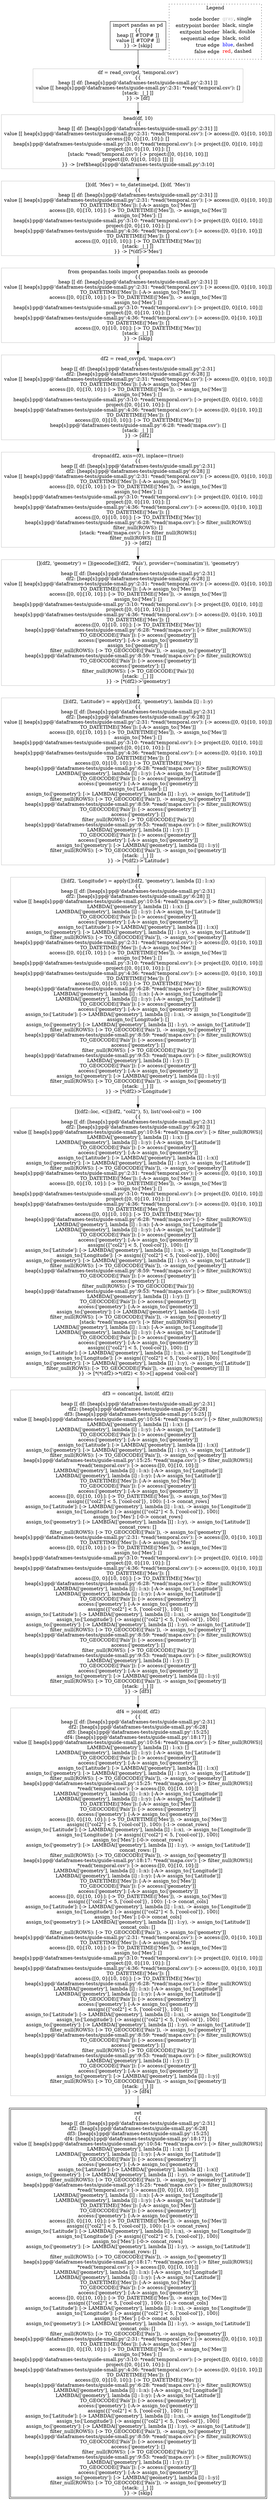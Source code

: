 digraph {
	"node0" [shape="rect",color="black",label=<import pandas as pd<BR/>{{<BR/>heap [[ #TOP# ]]<BR/>value [[ #TOP# ]]<BR/>}} -&gt; [skip]>];
	"node1" [shape="rect",color="gray",label=<df2 = read_csv(pd, 'mapa.csv')<BR/>{{<BR/>heap [[ df: [heap[s]:pp@'dataframes-tests/guide-small.py':2:31]<BR/>df2: [heap[s]:pp@'dataframes-tests/guide-small.py':6:28] ]]<BR/>value [[ heap[s]:pp@'dataframes-tests/guide-small.py':2:31: *read('temporal.csv'): [-&gt; access:[[0, 0]:[10, 10]:]]<BR/>TO_DATETIME(['Mes']): [-A-&gt; assign_to:['Mes']]<BR/>access:[[0, 0]:[10, 10]:]: [-&gt; TO_DATETIME(['Mes']), -&gt; assign_to:['Mes']]<BR/>assign_to:['Mes']: []<BR/>heap[s]:pp@'dataframes-tests/guide-small.py':3:10: *read('temporal.csv'): [-&gt; project:[[0, 0]:[10, 10]:]]<BR/>project:[[0, 0]:[10, 10]:]: []<BR/>heap[s]:pp@'dataframes-tests/guide-small.py':4:36: *read('temporal.csv'): [-&gt; access:[[0, 0]:[10, 10]:]]<BR/>TO_DATETIME(['Mes']): []<BR/>access:[[0, 0]:[10, 10]:]: [-&gt; TO_DATETIME(['Mes'])]<BR/>heap[s]:pp@'dataframes-tests/guide-small.py':6:28: *read('mapa.csv'): []<BR/>[stack: _|_] ]]<BR/>}} -&gt; [df2]>];
	"node2" [shape="rect",color="gray",label=<df4 = join(df, df2)<BR/>{{<BR/>heap [[ df: [heap[s]:pp@'dataframes-tests/guide-small.py':2:31]<BR/>df2: [heap[s]:pp@'dataframes-tests/guide-small.py':6:28]<BR/>df3: [heap[s]:pp@'dataframes-tests/guide-small.py':15:25]<BR/>df4: [heap[s]:pp@'dataframes-tests/guide-small.py':18:17] ]]<BR/>value [[ heap[s]:pp@'dataframes-tests/guide-small.py':10:54: *read('mapa.csv'): [-&gt; filter_null(ROWS)]<BR/>LAMBDA(['geometry'], lambda [l] : l::x): []<BR/>LAMBDA(['geometry'], lambda [l] : l::y): [-A-&gt; assign_to:['Latitude']]<BR/>TO_GEOCODE(['Pa&iacute;s']): [-&gt; access:['geometry']]<BR/>access:['geometry']: [-A-&gt; assign_to:['geometry']]<BR/>assign_to:['Latitude']: [-&gt; LAMBDA(['geometry'], lambda [l] : l::x)]<BR/>assign_to:['geometry']: [-&gt; LAMBDA(['geometry'], lambda [l] : l::y), -&gt; assign_to:['Latitude']]<BR/>filter_null(ROWS): [-&gt; TO_GEOCODE(['Pa&iacute;s']), -&gt; assign_to:['geometry']]<BR/>heap[s]:pp@'dataframes-tests/guide-small.py':15:25: *read('mapa.csv'): [-&gt; filter_null(ROWS)]<BR/>*read('temporal.csv'): [-&gt; access:[[0, 0]:[10, 10]:]]<BR/>LAMBDA(['geometry'], lambda [l] : l::x): [-A-&gt; assign_to:['Longitude']]<BR/>LAMBDA(['geometry'], lambda [l] : l::y): [-A-&gt; assign_to:['Latitude']]<BR/>TO_DATETIME(['Mes']): [-A-&gt; assign_to:['Mes']]<BR/>TO_GEOCODE(['Pa&iacute;s']): [-&gt; access:['geometry']]<BR/>access:['geometry']: [-A-&gt; assign_to:['geometry']]<BR/>access:[[0, 0]:[10, 10]:]: [-&gt; TO_DATETIME(['Mes']), -&gt; assign_to:['Mes']]<BR/>assign({[&quot;col2&quot;] &lt; 5, ['cool-col']}, 100): [-1-&gt; concat_rows]<BR/>assign_to:['Latitude']: [-&gt; LAMBDA(['geometry'], lambda [l] : l::x), -&gt; assign_to:['Longitude']]<BR/>assign_to:['Longitude']: [-&gt; assign({[&quot;col2&quot;] &lt; 5, ['cool-col']}, 100)]<BR/>assign_to:['Mes']: [-0-&gt; concat_rows]<BR/>assign_to:['geometry']: [-&gt; LAMBDA(['geometry'], lambda [l] : l::y), -&gt; assign_to:['Latitude']]<BR/>concat_rows: []<BR/>filter_null(ROWS): [-&gt; TO_GEOCODE(['Pa&iacute;s']), -&gt; assign_to:['geometry']]<BR/>heap[s]:pp@'dataframes-tests/guide-small.py':18:17: *read('mapa.csv'): [-&gt; filter_null(ROWS)]<BR/>*read('temporal.csv'): [-&gt; access:[[0, 0]:[10, 10]:]]<BR/>LAMBDA(['geometry'], lambda [l] : l::x): [-A-&gt; assign_to:['Longitude']]<BR/>LAMBDA(['geometry'], lambda [l] : l::y): [-A-&gt; assign_to:['Latitude']]<BR/>TO_DATETIME(['Mes']): [-A-&gt; assign_to:['Mes']]<BR/>TO_GEOCODE(['Pa&iacute;s']): [-&gt; access:['geometry']]<BR/>access:['geometry']: [-A-&gt; assign_to:['geometry']]<BR/>access:[[0, 0]:[10, 10]:]: [-&gt; TO_DATETIME(['Mes']), -&gt; assign_to:['Mes']]<BR/>assign({[&quot;col2&quot;] &lt; 5, ['cool-col']}, 100): [-1-&gt; concat_cols]<BR/>assign_to:['Latitude']: [-&gt; LAMBDA(['geometry'], lambda [l] : l::x), -&gt; assign_to:['Longitude']]<BR/>assign_to:['Longitude']: [-&gt; assign({[&quot;col2&quot;] &lt; 5, ['cool-col']}, 100)]<BR/>assign_to:['Mes']: [-0-&gt; concat_cols]<BR/>assign_to:['geometry']: [-&gt; LAMBDA(['geometry'], lambda [l] : l::y), -&gt; assign_to:['Latitude']]<BR/>concat_cols: []<BR/>filter_null(ROWS): [-&gt; TO_GEOCODE(['Pa&iacute;s']), -&gt; assign_to:['geometry']]<BR/>heap[s]:pp@'dataframes-tests/guide-small.py':2:31: *read('temporal.csv'): [-&gt; access:[[0, 0]:[10, 10]:]]<BR/>TO_DATETIME(['Mes']): [-A-&gt; assign_to:['Mes']]<BR/>access:[[0, 0]:[10, 10]:]: [-&gt; TO_DATETIME(['Mes']), -&gt; assign_to:['Mes']]<BR/>assign_to:['Mes']: []<BR/>heap[s]:pp@'dataframes-tests/guide-small.py':3:10: *read('temporal.csv'): [-&gt; project:[[0, 0]:[10, 10]:]]<BR/>project:[[0, 0]:[10, 10]:]: []<BR/>heap[s]:pp@'dataframes-tests/guide-small.py':4:36: *read('temporal.csv'): [-&gt; access:[[0, 0]:[10, 10]:]]<BR/>TO_DATETIME(['Mes']): []<BR/>access:[[0, 0]:[10, 10]:]: [-&gt; TO_DATETIME(['Mes'])]<BR/>heap[s]:pp@'dataframes-tests/guide-small.py':6:28: *read('mapa.csv'): [-&gt; filter_null(ROWS)]<BR/>LAMBDA(['geometry'], lambda [l] : l::x): [-A-&gt; assign_to:['Longitude']]<BR/>LAMBDA(['geometry'], lambda [l] : l::y): [-A-&gt; assign_to:['Latitude']]<BR/>TO_GEOCODE(['Pa&iacute;s']): [-&gt; access:['geometry']]<BR/>access:['geometry']: [-A-&gt; assign_to:['geometry']]<BR/>assign({[&quot;col2&quot;] &lt; 5, ['cool-col']}, 100): []<BR/>assign_to:['Latitude']: [-&gt; LAMBDA(['geometry'], lambda [l] : l::x), -&gt; assign_to:['Longitude']]<BR/>assign_to:['Longitude']: [-&gt; assign({[&quot;col2&quot;] &lt; 5, ['cool-col']}, 100)]<BR/>assign_to:['geometry']: [-&gt; LAMBDA(['geometry'], lambda [l] : l::y), -&gt; assign_to:['Latitude']]<BR/>filter_null(ROWS): [-&gt; TO_GEOCODE(['Pa&iacute;s']), -&gt; assign_to:['geometry']]<BR/>heap[s]:pp@'dataframes-tests/guide-small.py':8:59: *read('mapa.csv'): [-&gt; filter_null(ROWS)]<BR/>TO_GEOCODE(['Pa&iacute;s']): [-&gt; access:['geometry']]<BR/>access:['geometry']: []<BR/>filter_null(ROWS): [-&gt; TO_GEOCODE(['Pa&iacute;s'])]<BR/>heap[s]:pp@'dataframes-tests/guide-small.py':9:53: *read('mapa.csv'): [-&gt; filter_null(ROWS)]<BR/>LAMBDA(['geometry'], lambda [l] : l::y): []<BR/>TO_GEOCODE(['Pa&iacute;s']): [-&gt; access:['geometry']]<BR/>access:['geometry']: [-A-&gt; assign_to:['geometry']]<BR/>assign_to:['geometry']: [-&gt; LAMBDA(['geometry'], lambda [l] : l::y)]<BR/>filter_null(ROWS): [-&gt; TO_GEOCODE(['Pa&iacute;s']), -&gt; assign_to:['geometry']]<BR/>[stack: _|_] ]]<BR/>}} -&gt; [df4]>];
	"node3" [shape="rect",color="gray",label=<dropna(df2, axis=(0), inplace=(true))<BR/>{{<BR/>heap [[ df: [heap[s]:pp@'dataframes-tests/guide-small.py':2:31]<BR/>df2: [heap[s]:pp@'dataframes-tests/guide-small.py':6:28] ]]<BR/>value [[ heap[s]:pp@'dataframes-tests/guide-small.py':2:31: *read('temporal.csv'): [-&gt; access:[[0, 0]:[10, 10]:]]<BR/>TO_DATETIME(['Mes']): [-A-&gt; assign_to:['Mes']]<BR/>access:[[0, 0]:[10, 10]:]: [-&gt; TO_DATETIME(['Mes']), -&gt; assign_to:['Mes']]<BR/>assign_to:['Mes']: []<BR/>heap[s]:pp@'dataframes-tests/guide-small.py':3:10: *read('temporal.csv'): [-&gt; project:[[0, 0]:[10, 10]:]]<BR/>project:[[0, 0]:[10, 10]:]: []<BR/>heap[s]:pp@'dataframes-tests/guide-small.py':4:36: *read('temporal.csv'): [-&gt; access:[[0, 0]:[10, 10]:]]<BR/>TO_DATETIME(['Mes']): []<BR/>access:[[0, 0]:[10, 10]:]: [-&gt; TO_DATETIME(['Mes'])]<BR/>heap[s]:pp@'dataframes-tests/guide-small.py':6:28: *read('mapa.csv'): [-&gt; filter_null(ROWS)]<BR/>filter_null(ROWS): []<BR/>[stack: *read('mapa.csv'): [-&gt; filter_null(ROWS)]<BR/>filter_null(ROWS): []] ]]<BR/>}} -&gt; [df2]>];
	"node4" [shape="rect",color="gray",label=<[](df2::loc, &lt;([](df2, &quot;col2&quot;), 5), list('cool-col')) = 100<BR/>{{<BR/>heap [[ df: [heap[s]:pp@'dataframes-tests/guide-small.py':2:31]<BR/>df2: [heap[s]:pp@'dataframes-tests/guide-small.py':6:28] ]]<BR/>value [[ heap[s]:pp@'dataframes-tests/guide-small.py':10:54: *read('mapa.csv'): [-&gt; filter_null(ROWS)]<BR/>LAMBDA(['geometry'], lambda [l] : l::x): []<BR/>LAMBDA(['geometry'], lambda [l] : l::y): [-A-&gt; assign_to:['Latitude']]<BR/>TO_GEOCODE(['Pa&iacute;s']): [-&gt; access:['geometry']]<BR/>access:['geometry']: [-A-&gt; assign_to:['geometry']]<BR/>assign_to:['Latitude']: [-&gt; LAMBDA(['geometry'], lambda [l] : l::x)]<BR/>assign_to:['geometry']: [-&gt; LAMBDA(['geometry'], lambda [l] : l::y), -&gt; assign_to:['Latitude']]<BR/>filter_null(ROWS): [-&gt; TO_GEOCODE(['Pa&iacute;s']), -&gt; assign_to:['geometry']]<BR/>heap[s]:pp@'dataframes-tests/guide-small.py':2:31: *read('temporal.csv'): [-&gt; access:[[0, 0]:[10, 10]:]]<BR/>TO_DATETIME(['Mes']): [-A-&gt; assign_to:['Mes']]<BR/>access:[[0, 0]:[10, 10]:]: [-&gt; TO_DATETIME(['Mes']), -&gt; assign_to:['Mes']]<BR/>assign_to:['Mes']: []<BR/>heap[s]:pp@'dataframes-tests/guide-small.py':3:10: *read('temporal.csv'): [-&gt; project:[[0, 0]:[10, 10]:]]<BR/>project:[[0, 0]:[10, 10]:]: []<BR/>heap[s]:pp@'dataframes-tests/guide-small.py':4:36: *read('temporal.csv'): [-&gt; access:[[0, 0]:[10, 10]:]]<BR/>TO_DATETIME(['Mes']): []<BR/>access:[[0, 0]:[10, 10]:]: [-&gt; TO_DATETIME(['Mes'])]<BR/>heap[s]:pp@'dataframes-tests/guide-small.py':6:28: *read('mapa.csv'): [-&gt; filter_null(ROWS)]<BR/>LAMBDA(['geometry'], lambda [l] : l::x): [-A-&gt; assign_to:['Longitude']]<BR/>LAMBDA(['geometry'], lambda [l] : l::y): [-A-&gt; assign_to:['Latitude']]<BR/>TO_GEOCODE(['Pa&iacute;s']): [-&gt; access:['geometry']]<BR/>access:['geometry']: [-A-&gt; assign_to:['geometry']]<BR/>assign({[&quot;col2&quot;] &lt; 5, ['cool-col']}, 100): []<BR/>assign_to:['Latitude']: [-&gt; LAMBDA(['geometry'], lambda [l] : l::x), -&gt; assign_to:['Longitude']]<BR/>assign_to:['Longitude']: [-&gt; assign({[&quot;col2&quot;] &lt; 5, ['cool-col']}, 100)]<BR/>assign_to:['geometry']: [-&gt; LAMBDA(['geometry'], lambda [l] : l::y), -&gt; assign_to:['Latitude']]<BR/>filter_null(ROWS): [-&gt; TO_GEOCODE(['Pa&iacute;s']), -&gt; assign_to:['geometry']]<BR/>heap[s]:pp@'dataframes-tests/guide-small.py':8:59: *read('mapa.csv'): [-&gt; filter_null(ROWS)]<BR/>TO_GEOCODE(['Pa&iacute;s']): [-&gt; access:['geometry']]<BR/>access:['geometry']: []<BR/>filter_null(ROWS): [-&gt; TO_GEOCODE(['Pa&iacute;s'])]<BR/>heap[s]:pp@'dataframes-tests/guide-small.py':9:53: *read('mapa.csv'): [-&gt; filter_null(ROWS)]<BR/>LAMBDA(['geometry'], lambda [l] : l::y): []<BR/>TO_GEOCODE(['Pa&iacute;s']): [-&gt; access:['geometry']]<BR/>access:['geometry']: [-A-&gt; assign_to:['geometry']]<BR/>assign_to:['geometry']: [-&gt; LAMBDA(['geometry'], lambda [l] : l::y)]<BR/>filter_null(ROWS): [-&gt; TO_GEOCODE(['Pa&iacute;s']), -&gt; assign_to:['geometry']]<BR/>[stack: *read('mapa.csv'): [-&gt; filter_null(ROWS)]<BR/>LAMBDA(['geometry'], lambda [l] : l::x): [-A-&gt; assign_to:['Longitude']]<BR/>LAMBDA(['geometry'], lambda [l] : l::y): [-A-&gt; assign_to:['Latitude']]<BR/>TO_GEOCODE(['Pa&iacute;s']): [-&gt; access:['geometry']]<BR/>access:['geometry']: [-A-&gt; assign_to:['geometry']]<BR/>assign({[&quot;col2&quot;] &lt; 5, ['cool-col']}, 100): []<BR/>assign_to:['Latitude']: [-&gt; LAMBDA(['geometry'], lambda [l] : l::x), -&gt; assign_to:['Longitude']]<BR/>assign_to:['Longitude']: [-&gt; assign({[&quot;col2&quot;] &lt; 5, ['cool-col']}, 100)]<BR/>assign_to:['geometry']: [-&gt; LAMBDA(['geometry'], lambda [l] : l::y), -&gt; assign_to:['Latitude']]<BR/>filter_null(ROWS): [-&gt; TO_GEOCODE(['Pa&iacute;s']), -&gt; assign_to:['geometry']]] ]]<BR/>}} -&gt; [*(*(df2)-&gt;*(df2) &lt; 5)-&gt;[] append 'cool-col']>];
	"node5" [shape="rect",color="gray",label=<[](df2, 'Longitude') = apply([](df2, 'geometry'), lambda [l] : l::x)<BR/>{{<BR/>heap [[ df: [heap[s]:pp@'dataframes-tests/guide-small.py':2:31]<BR/>df2: [heap[s]:pp@'dataframes-tests/guide-small.py':6:28] ]]<BR/>value [[ heap[s]:pp@'dataframes-tests/guide-small.py':10:54: *read('mapa.csv'): [-&gt; filter_null(ROWS)]<BR/>LAMBDA(['geometry'], lambda [l] : l::x): []<BR/>LAMBDA(['geometry'], lambda [l] : l::y): [-A-&gt; assign_to:['Latitude']]<BR/>TO_GEOCODE(['Pa&iacute;s']): [-&gt; access:['geometry']]<BR/>access:['geometry']: [-A-&gt; assign_to:['geometry']]<BR/>assign_to:['Latitude']: [-&gt; LAMBDA(['geometry'], lambda [l] : l::x)]<BR/>assign_to:['geometry']: [-&gt; LAMBDA(['geometry'], lambda [l] : l::y), -&gt; assign_to:['Latitude']]<BR/>filter_null(ROWS): [-&gt; TO_GEOCODE(['Pa&iacute;s']), -&gt; assign_to:['geometry']]<BR/>heap[s]:pp@'dataframes-tests/guide-small.py':2:31: *read('temporal.csv'): [-&gt; access:[[0, 0]:[10, 10]:]]<BR/>TO_DATETIME(['Mes']): [-A-&gt; assign_to:['Mes']]<BR/>access:[[0, 0]:[10, 10]:]: [-&gt; TO_DATETIME(['Mes']), -&gt; assign_to:['Mes']]<BR/>assign_to:['Mes']: []<BR/>heap[s]:pp@'dataframes-tests/guide-small.py':3:10: *read('temporal.csv'): [-&gt; project:[[0, 0]:[10, 10]:]]<BR/>project:[[0, 0]:[10, 10]:]: []<BR/>heap[s]:pp@'dataframes-tests/guide-small.py':4:36: *read('temporal.csv'): [-&gt; access:[[0, 0]:[10, 10]:]]<BR/>TO_DATETIME(['Mes']): []<BR/>access:[[0, 0]:[10, 10]:]: [-&gt; TO_DATETIME(['Mes'])]<BR/>heap[s]:pp@'dataframes-tests/guide-small.py':6:28: *read('mapa.csv'): [-&gt; filter_null(ROWS)]<BR/>LAMBDA(['geometry'], lambda [l] : l::x): [-A-&gt; assign_to:['Longitude']]<BR/>LAMBDA(['geometry'], lambda [l] : l::y): [-A-&gt; assign_to:['Latitude']]<BR/>TO_GEOCODE(['Pa&iacute;s']): [-&gt; access:['geometry']]<BR/>access:['geometry']: [-A-&gt; assign_to:['geometry']]<BR/>assign_to:['Latitude']: [-&gt; LAMBDA(['geometry'], lambda [l] : l::x), -&gt; assign_to:['Longitude']]<BR/>assign_to:['Longitude']: []<BR/>assign_to:['geometry']: [-&gt; LAMBDA(['geometry'], lambda [l] : l::y), -&gt; assign_to:['Latitude']]<BR/>filter_null(ROWS): [-&gt; TO_GEOCODE(['Pa&iacute;s']), -&gt; assign_to:['geometry']]<BR/>heap[s]:pp@'dataframes-tests/guide-small.py':8:59: *read('mapa.csv'): [-&gt; filter_null(ROWS)]<BR/>TO_GEOCODE(['Pa&iacute;s']): [-&gt; access:['geometry']]<BR/>access:['geometry']: []<BR/>filter_null(ROWS): [-&gt; TO_GEOCODE(['Pa&iacute;s'])]<BR/>heap[s]:pp@'dataframes-tests/guide-small.py':9:53: *read('mapa.csv'): [-&gt; filter_null(ROWS)]<BR/>LAMBDA(['geometry'], lambda [l] : l::y): []<BR/>TO_GEOCODE(['Pa&iacute;s']): [-&gt; access:['geometry']]<BR/>access:['geometry']: [-A-&gt; assign_to:['geometry']]<BR/>assign_to:['geometry']: [-&gt; LAMBDA(['geometry'], lambda [l] : l::y)]<BR/>filter_null(ROWS): [-&gt; TO_GEOCODE(['Pa&iacute;s']), -&gt; assign_to:['geometry']]<BR/>[stack: _|_] ]]<BR/>}} -&gt; [*(df2)-&gt;'Longitude']>];
	"node6" [shape="rect",color="gray",label=<[](df, 'Mes') = to_datetime(pd, [](df, 'Mes'))<BR/>{{<BR/>heap [[ df: [heap[s]:pp@'dataframes-tests/guide-small.py':2:31] ]]<BR/>value [[ heap[s]:pp@'dataframes-tests/guide-small.py':2:31: *read('temporal.csv'): [-&gt; access:[[0, 0]:[10, 10]:]]<BR/>TO_DATETIME(['Mes']): [-A-&gt; assign_to:['Mes']]<BR/>access:[[0, 0]:[10, 10]:]: [-&gt; TO_DATETIME(['Mes']), -&gt; assign_to:['Mes']]<BR/>assign_to:['Mes']: []<BR/>heap[s]:pp@'dataframes-tests/guide-small.py':3:10: *read('temporal.csv'): [-&gt; project:[[0, 0]:[10, 10]:]]<BR/>project:[[0, 0]:[10, 10]:]: []<BR/>heap[s]:pp@'dataframes-tests/guide-small.py':4:36: *read('temporal.csv'): [-&gt; access:[[0, 0]:[10, 10]:]]<BR/>TO_DATETIME(['Mes']): []<BR/>access:[[0, 0]:[10, 10]:]: [-&gt; TO_DATETIME(['Mes'])]<BR/>[stack: _|_] ]]<BR/>}} -&gt; [*(df)-&gt;'Mes']>];
	"node7" [shape="rect",color="gray",label=<df3 = concat(pd, list(df, df2))<BR/>{{<BR/>heap [[ df: [heap[s]:pp@'dataframes-tests/guide-small.py':2:31]<BR/>df2: [heap[s]:pp@'dataframes-tests/guide-small.py':6:28]<BR/>df3: [heap[s]:pp@'dataframes-tests/guide-small.py':15:25] ]]<BR/>value [[ heap[s]:pp@'dataframes-tests/guide-small.py':10:54: *read('mapa.csv'): [-&gt; filter_null(ROWS)]<BR/>LAMBDA(['geometry'], lambda [l] : l::x): []<BR/>LAMBDA(['geometry'], lambda [l] : l::y): [-A-&gt; assign_to:['Latitude']]<BR/>TO_GEOCODE(['Pa&iacute;s']): [-&gt; access:['geometry']]<BR/>access:['geometry']: [-A-&gt; assign_to:['geometry']]<BR/>assign_to:['Latitude']: [-&gt; LAMBDA(['geometry'], lambda [l] : l::x)]<BR/>assign_to:['geometry']: [-&gt; LAMBDA(['geometry'], lambda [l] : l::y), -&gt; assign_to:['Latitude']]<BR/>filter_null(ROWS): [-&gt; TO_GEOCODE(['Pa&iacute;s']), -&gt; assign_to:['geometry']]<BR/>heap[s]:pp@'dataframes-tests/guide-small.py':15:25: *read('mapa.csv'): [-&gt; filter_null(ROWS)]<BR/>*read('temporal.csv'): [-&gt; access:[[0, 0]:[10, 10]:]]<BR/>LAMBDA(['geometry'], lambda [l] : l::x): [-A-&gt; assign_to:['Longitude']]<BR/>LAMBDA(['geometry'], lambda [l] : l::y): [-A-&gt; assign_to:['Latitude']]<BR/>TO_DATETIME(['Mes']): [-A-&gt; assign_to:['Mes']]<BR/>TO_GEOCODE(['Pa&iacute;s']): [-&gt; access:['geometry']]<BR/>access:['geometry']: [-A-&gt; assign_to:['geometry']]<BR/>access:[[0, 0]:[10, 10]:]: [-&gt; TO_DATETIME(['Mes']), -&gt; assign_to:['Mes']]<BR/>assign({[&quot;col2&quot;] &lt; 5, ['cool-col']}, 100): [-1-&gt; concat_rows]<BR/>assign_to:['Latitude']: [-&gt; LAMBDA(['geometry'], lambda [l] : l::x), -&gt; assign_to:['Longitude']]<BR/>assign_to:['Longitude']: [-&gt; assign({[&quot;col2&quot;] &lt; 5, ['cool-col']}, 100)]<BR/>assign_to:['Mes']: [-0-&gt; concat_rows]<BR/>assign_to:['geometry']: [-&gt; LAMBDA(['geometry'], lambda [l] : l::y), -&gt; assign_to:['Latitude']]<BR/>concat_rows: []<BR/>filter_null(ROWS): [-&gt; TO_GEOCODE(['Pa&iacute;s']), -&gt; assign_to:['geometry']]<BR/>heap[s]:pp@'dataframes-tests/guide-small.py':2:31: *read('temporal.csv'): [-&gt; access:[[0, 0]:[10, 10]:]]<BR/>TO_DATETIME(['Mes']): [-A-&gt; assign_to:['Mes']]<BR/>access:[[0, 0]:[10, 10]:]: [-&gt; TO_DATETIME(['Mes']), -&gt; assign_to:['Mes']]<BR/>assign_to:['Mes']: []<BR/>heap[s]:pp@'dataframes-tests/guide-small.py':3:10: *read('temporal.csv'): [-&gt; project:[[0, 0]:[10, 10]:]]<BR/>project:[[0, 0]:[10, 10]:]: []<BR/>heap[s]:pp@'dataframes-tests/guide-small.py':4:36: *read('temporal.csv'): [-&gt; access:[[0, 0]:[10, 10]:]]<BR/>TO_DATETIME(['Mes']): []<BR/>access:[[0, 0]:[10, 10]:]: [-&gt; TO_DATETIME(['Mes'])]<BR/>heap[s]:pp@'dataframes-tests/guide-small.py':6:28: *read('mapa.csv'): [-&gt; filter_null(ROWS)]<BR/>LAMBDA(['geometry'], lambda [l] : l::x): [-A-&gt; assign_to:['Longitude']]<BR/>LAMBDA(['geometry'], lambda [l] : l::y): [-A-&gt; assign_to:['Latitude']]<BR/>TO_GEOCODE(['Pa&iacute;s']): [-&gt; access:['geometry']]<BR/>access:['geometry']: [-A-&gt; assign_to:['geometry']]<BR/>assign({[&quot;col2&quot;] &lt; 5, ['cool-col']}, 100): []<BR/>assign_to:['Latitude']: [-&gt; LAMBDA(['geometry'], lambda [l] : l::x), -&gt; assign_to:['Longitude']]<BR/>assign_to:['Longitude']: [-&gt; assign({[&quot;col2&quot;] &lt; 5, ['cool-col']}, 100)]<BR/>assign_to:['geometry']: [-&gt; LAMBDA(['geometry'], lambda [l] : l::y), -&gt; assign_to:['Latitude']]<BR/>filter_null(ROWS): [-&gt; TO_GEOCODE(['Pa&iacute;s']), -&gt; assign_to:['geometry']]<BR/>heap[s]:pp@'dataframes-tests/guide-small.py':8:59: *read('mapa.csv'): [-&gt; filter_null(ROWS)]<BR/>TO_GEOCODE(['Pa&iacute;s']): [-&gt; access:['geometry']]<BR/>access:['geometry']: []<BR/>filter_null(ROWS): [-&gt; TO_GEOCODE(['Pa&iacute;s'])]<BR/>heap[s]:pp@'dataframes-tests/guide-small.py':9:53: *read('mapa.csv'): [-&gt; filter_null(ROWS)]<BR/>LAMBDA(['geometry'], lambda [l] : l::y): []<BR/>TO_GEOCODE(['Pa&iacute;s']): [-&gt; access:['geometry']]<BR/>access:['geometry']: [-A-&gt; assign_to:['geometry']]<BR/>assign_to:['geometry']: [-&gt; LAMBDA(['geometry'], lambda [l] : l::y)]<BR/>filter_null(ROWS): [-&gt; TO_GEOCODE(['Pa&iacute;s']), -&gt; assign_to:['geometry']]<BR/>[stack: _|_] ]]<BR/>}} -&gt; [df3]>];
	"node8" [shape="rect",color="gray",label=<from geopandas.tools import geopandas.tools as geocode<BR/>{{<BR/>heap [[ df: [heap[s]:pp@'dataframes-tests/guide-small.py':2:31] ]]<BR/>value [[ heap[s]:pp@'dataframes-tests/guide-small.py':2:31: *read('temporal.csv'): [-&gt; access:[[0, 0]:[10, 10]:]]<BR/>TO_DATETIME(['Mes']): [-A-&gt; assign_to:['Mes']]<BR/>access:[[0, 0]:[10, 10]:]: [-&gt; TO_DATETIME(['Mes']), -&gt; assign_to:['Mes']]<BR/>assign_to:['Mes']: []<BR/>heap[s]:pp@'dataframes-tests/guide-small.py':3:10: *read('temporal.csv'): [-&gt; project:[[0, 0]:[10, 10]:]]<BR/>project:[[0, 0]:[10, 10]:]: []<BR/>heap[s]:pp@'dataframes-tests/guide-small.py':4:36: *read('temporal.csv'): [-&gt; access:[[0, 0]:[10, 10]:]]<BR/>TO_DATETIME(['Mes']): []<BR/>access:[[0, 0]:[10, 10]:]: [-&gt; TO_DATETIME(['Mes'])]<BR/>[stack: _|_] ]]<BR/>}} -&gt; [skip]>];
	"node9" [shape="rect",color="gray",label=<[](df2, 'Latitude') = apply([](df2, 'geometry'), lambda [l] : l::y)<BR/>{{<BR/>heap [[ df: [heap[s]:pp@'dataframes-tests/guide-small.py':2:31]<BR/>df2: [heap[s]:pp@'dataframes-tests/guide-small.py':6:28] ]]<BR/>value [[ heap[s]:pp@'dataframes-tests/guide-small.py':2:31: *read('temporal.csv'): [-&gt; access:[[0, 0]:[10, 10]:]]<BR/>TO_DATETIME(['Mes']): [-A-&gt; assign_to:['Mes']]<BR/>access:[[0, 0]:[10, 10]:]: [-&gt; TO_DATETIME(['Mes']), -&gt; assign_to:['Mes']]<BR/>assign_to:['Mes']: []<BR/>heap[s]:pp@'dataframes-tests/guide-small.py':3:10: *read('temporal.csv'): [-&gt; project:[[0, 0]:[10, 10]:]]<BR/>project:[[0, 0]:[10, 10]:]: []<BR/>heap[s]:pp@'dataframes-tests/guide-small.py':4:36: *read('temporal.csv'): [-&gt; access:[[0, 0]:[10, 10]:]]<BR/>TO_DATETIME(['Mes']): []<BR/>access:[[0, 0]:[10, 10]:]: [-&gt; TO_DATETIME(['Mes'])]<BR/>heap[s]:pp@'dataframes-tests/guide-small.py':6:28: *read('mapa.csv'): [-&gt; filter_null(ROWS)]<BR/>LAMBDA(['geometry'], lambda [l] : l::y): [-A-&gt; assign_to:['Latitude']]<BR/>TO_GEOCODE(['Pa&iacute;s']): [-&gt; access:['geometry']]<BR/>access:['geometry']: [-A-&gt; assign_to:['geometry']]<BR/>assign_to:['Latitude']: []<BR/>assign_to:['geometry']: [-&gt; LAMBDA(['geometry'], lambda [l] : l::y), -&gt; assign_to:['Latitude']]<BR/>filter_null(ROWS): [-&gt; TO_GEOCODE(['Pa&iacute;s']), -&gt; assign_to:['geometry']]<BR/>heap[s]:pp@'dataframes-tests/guide-small.py':8:59: *read('mapa.csv'): [-&gt; filter_null(ROWS)]<BR/>TO_GEOCODE(['Pa&iacute;s']): [-&gt; access:['geometry']]<BR/>access:['geometry']: []<BR/>filter_null(ROWS): [-&gt; TO_GEOCODE(['Pa&iacute;s'])]<BR/>heap[s]:pp@'dataframes-tests/guide-small.py':9:53: *read('mapa.csv'): [-&gt; filter_null(ROWS)]<BR/>LAMBDA(['geometry'], lambda [l] : l::y): []<BR/>TO_GEOCODE(['Pa&iacute;s']): [-&gt; access:['geometry']]<BR/>access:['geometry']: [-A-&gt; assign_to:['geometry']]<BR/>assign_to:['geometry']: [-&gt; LAMBDA(['geometry'], lambda [l] : l::y)]<BR/>filter_null(ROWS): [-&gt; TO_GEOCODE(['Pa&iacute;s']), -&gt; assign_to:['geometry']]<BR/>[stack: _|_] ]]<BR/>}} -&gt; [*(df2)-&gt;'Latitude']>];
	"node10" [shape="rect",color="gray",label=<[](df2, 'geometry') = [](geocode([](df2, 'Pa&iacute;s'), provider=('nominatim')), 'geometry')<BR/>{{<BR/>heap [[ df: [heap[s]:pp@'dataframes-tests/guide-small.py':2:31]<BR/>df2: [heap[s]:pp@'dataframes-tests/guide-small.py':6:28] ]]<BR/>value [[ heap[s]:pp@'dataframes-tests/guide-small.py':2:31: *read('temporal.csv'): [-&gt; access:[[0, 0]:[10, 10]:]]<BR/>TO_DATETIME(['Mes']): [-A-&gt; assign_to:['Mes']]<BR/>access:[[0, 0]:[10, 10]:]: [-&gt; TO_DATETIME(['Mes']), -&gt; assign_to:['Mes']]<BR/>assign_to:['Mes']: []<BR/>heap[s]:pp@'dataframes-tests/guide-small.py':3:10: *read('temporal.csv'): [-&gt; project:[[0, 0]:[10, 10]:]]<BR/>project:[[0, 0]:[10, 10]:]: []<BR/>heap[s]:pp@'dataframes-tests/guide-small.py':4:36: *read('temporal.csv'): [-&gt; access:[[0, 0]:[10, 10]:]]<BR/>TO_DATETIME(['Mes']): []<BR/>access:[[0, 0]:[10, 10]:]: [-&gt; TO_DATETIME(['Mes'])]<BR/>heap[s]:pp@'dataframes-tests/guide-small.py':6:28: *read('mapa.csv'): [-&gt; filter_null(ROWS)]<BR/>TO_GEOCODE(['Pa&iacute;s']): [-&gt; access:['geometry']]<BR/>access:['geometry']: [-A-&gt; assign_to:['geometry']]<BR/>assign_to:['geometry']: []<BR/>filter_null(ROWS): [-&gt; TO_GEOCODE(['Pa&iacute;s']), -&gt; assign_to:['geometry']]<BR/>heap[s]:pp@'dataframes-tests/guide-small.py':8:59: *read('mapa.csv'): [-&gt; filter_null(ROWS)]<BR/>TO_GEOCODE(['Pa&iacute;s']): [-&gt; access:['geometry']]<BR/>access:['geometry']: []<BR/>filter_null(ROWS): [-&gt; TO_GEOCODE(['Pa&iacute;s'])]<BR/>[stack: _|_] ]]<BR/>}} -&gt; [*(df2)-&gt;'geometry']>];
	"node11" [shape="rect",color="black",peripheries="2",label=<ret<BR/>{{<BR/>heap [[ df: [heap[s]:pp@'dataframes-tests/guide-small.py':2:31]<BR/>df2: [heap[s]:pp@'dataframes-tests/guide-small.py':6:28]<BR/>df3: [heap[s]:pp@'dataframes-tests/guide-small.py':15:25]<BR/>df4: [heap[s]:pp@'dataframes-tests/guide-small.py':18:17] ]]<BR/>value [[ heap[s]:pp@'dataframes-tests/guide-small.py':10:54: *read('mapa.csv'): [-&gt; filter_null(ROWS)]<BR/>LAMBDA(['geometry'], lambda [l] : l::x): []<BR/>LAMBDA(['geometry'], lambda [l] : l::y): [-A-&gt; assign_to:['Latitude']]<BR/>TO_GEOCODE(['Pa&iacute;s']): [-&gt; access:['geometry']]<BR/>access:['geometry']: [-A-&gt; assign_to:['geometry']]<BR/>assign_to:['Latitude']: [-&gt; LAMBDA(['geometry'], lambda [l] : l::x)]<BR/>assign_to:['geometry']: [-&gt; LAMBDA(['geometry'], lambda [l] : l::y), -&gt; assign_to:['Latitude']]<BR/>filter_null(ROWS): [-&gt; TO_GEOCODE(['Pa&iacute;s']), -&gt; assign_to:['geometry']]<BR/>heap[s]:pp@'dataframes-tests/guide-small.py':15:25: *read('mapa.csv'): [-&gt; filter_null(ROWS)]<BR/>*read('temporal.csv'): [-&gt; access:[[0, 0]:[10, 10]:]]<BR/>LAMBDA(['geometry'], lambda [l] : l::x): [-A-&gt; assign_to:['Longitude']]<BR/>LAMBDA(['geometry'], lambda [l] : l::y): [-A-&gt; assign_to:['Latitude']]<BR/>TO_DATETIME(['Mes']): [-A-&gt; assign_to:['Mes']]<BR/>TO_GEOCODE(['Pa&iacute;s']): [-&gt; access:['geometry']]<BR/>access:['geometry']: [-A-&gt; assign_to:['geometry']]<BR/>access:[[0, 0]:[10, 10]:]: [-&gt; TO_DATETIME(['Mes']), -&gt; assign_to:['Mes']]<BR/>assign({[&quot;col2&quot;] &lt; 5, ['cool-col']}, 100): [-1-&gt; concat_rows]<BR/>assign_to:['Latitude']: [-&gt; LAMBDA(['geometry'], lambda [l] : l::x), -&gt; assign_to:['Longitude']]<BR/>assign_to:['Longitude']: [-&gt; assign({[&quot;col2&quot;] &lt; 5, ['cool-col']}, 100)]<BR/>assign_to:['Mes']: [-0-&gt; concat_rows]<BR/>assign_to:['geometry']: [-&gt; LAMBDA(['geometry'], lambda [l] : l::y), -&gt; assign_to:['Latitude']]<BR/>concat_rows: []<BR/>filter_null(ROWS): [-&gt; TO_GEOCODE(['Pa&iacute;s']), -&gt; assign_to:['geometry']]<BR/>heap[s]:pp@'dataframes-tests/guide-small.py':18:17: *read('mapa.csv'): [-&gt; filter_null(ROWS)]<BR/>*read('temporal.csv'): [-&gt; access:[[0, 0]:[10, 10]:]]<BR/>LAMBDA(['geometry'], lambda [l] : l::x): [-A-&gt; assign_to:['Longitude']]<BR/>LAMBDA(['geometry'], lambda [l] : l::y): [-A-&gt; assign_to:['Latitude']]<BR/>TO_DATETIME(['Mes']): [-A-&gt; assign_to:['Mes']]<BR/>TO_GEOCODE(['Pa&iacute;s']): [-&gt; access:['geometry']]<BR/>access:['geometry']: [-A-&gt; assign_to:['geometry']]<BR/>access:[[0, 0]:[10, 10]:]: [-&gt; TO_DATETIME(['Mes']), -&gt; assign_to:['Mes']]<BR/>assign({[&quot;col2&quot;] &lt; 5, ['cool-col']}, 100): [-1-&gt; concat_cols]<BR/>assign_to:['Latitude']: [-&gt; LAMBDA(['geometry'], lambda [l] : l::x), -&gt; assign_to:['Longitude']]<BR/>assign_to:['Longitude']: [-&gt; assign({[&quot;col2&quot;] &lt; 5, ['cool-col']}, 100)]<BR/>assign_to:['Mes']: [-0-&gt; concat_cols]<BR/>assign_to:['geometry']: [-&gt; LAMBDA(['geometry'], lambda [l] : l::y), -&gt; assign_to:['Latitude']]<BR/>concat_cols: []<BR/>filter_null(ROWS): [-&gt; TO_GEOCODE(['Pa&iacute;s']), -&gt; assign_to:['geometry']]<BR/>heap[s]:pp@'dataframes-tests/guide-small.py':2:31: *read('temporal.csv'): [-&gt; access:[[0, 0]:[10, 10]:]]<BR/>TO_DATETIME(['Mes']): [-A-&gt; assign_to:['Mes']]<BR/>access:[[0, 0]:[10, 10]:]: [-&gt; TO_DATETIME(['Mes']), -&gt; assign_to:['Mes']]<BR/>assign_to:['Mes']: []<BR/>heap[s]:pp@'dataframes-tests/guide-small.py':3:10: *read('temporal.csv'): [-&gt; project:[[0, 0]:[10, 10]:]]<BR/>project:[[0, 0]:[10, 10]:]: []<BR/>heap[s]:pp@'dataframes-tests/guide-small.py':4:36: *read('temporal.csv'): [-&gt; access:[[0, 0]:[10, 10]:]]<BR/>TO_DATETIME(['Mes']): []<BR/>access:[[0, 0]:[10, 10]:]: [-&gt; TO_DATETIME(['Mes'])]<BR/>heap[s]:pp@'dataframes-tests/guide-small.py':6:28: *read('mapa.csv'): [-&gt; filter_null(ROWS)]<BR/>LAMBDA(['geometry'], lambda [l] : l::x): [-A-&gt; assign_to:['Longitude']]<BR/>LAMBDA(['geometry'], lambda [l] : l::y): [-A-&gt; assign_to:['Latitude']]<BR/>TO_GEOCODE(['Pa&iacute;s']): [-&gt; access:['geometry']]<BR/>access:['geometry']: [-A-&gt; assign_to:['geometry']]<BR/>assign({[&quot;col2&quot;] &lt; 5, ['cool-col']}, 100): []<BR/>assign_to:['Latitude']: [-&gt; LAMBDA(['geometry'], lambda [l] : l::x), -&gt; assign_to:['Longitude']]<BR/>assign_to:['Longitude']: [-&gt; assign({[&quot;col2&quot;] &lt; 5, ['cool-col']}, 100)]<BR/>assign_to:['geometry']: [-&gt; LAMBDA(['geometry'], lambda [l] : l::y), -&gt; assign_to:['Latitude']]<BR/>filter_null(ROWS): [-&gt; TO_GEOCODE(['Pa&iacute;s']), -&gt; assign_to:['geometry']]<BR/>heap[s]:pp@'dataframes-tests/guide-small.py':8:59: *read('mapa.csv'): [-&gt; filter_null(ROWS)]<BR/>TO_GEOCODE(['Pa&iacute;s']): [-&gt; access:['geometry']]<BR/>access:['geometry']: []<BR/>filter_null(ROWS): [-&gt; TO_GEOCODE(['Pa&iacute;s'])]<BR/>heap[s]:pp@'dataframes-tests/guide-small.py':9:53: *read('mapa.csv'): [-&gt; filter_null(ROWS)]<BR/>LAMBDA(['geometry'], lambda [l] : l::y): []<BR/>TO_GEOCODE(['Pa&iacute;s']): [-&gt; access:['geometry']]<BR/>access:['geometry']: [-A-&gt; assign_to:['geometry']]<BR/>assign_to:['geometry']: [-&gt; LAMBDA(['geometry'], lambda [l] : l::y)]<BR/>filter_null(ROWS): [-&gt; TO_GEOCODE(['Pa&iacute;s']), -&gt; assign_to:['geometry']]<BR/>[stack: _|_] ]]<BR/>}} -&gt; [skip]>];
	"node12" [shape="rect",color="gray",label=<df = read_csv(pd, 'temporal.csv')<BR/>{{<BR/>heap [[ df: [heap[s]:pp@'dataframes-tests/guide-small.py':2:31] ]]<BR/>value [[ heap[s]:pp@'dataframes-tests/guide-small.py':2:31: *read('temporal.csv'): []<BR/>[stack: _|_] ]]<BR/>}} -&gt; [df]>];
	"node13" [shape="rect",color="gray",label=<head(df, 10)<BR/>{{<BR/>heap [[ df: [heap[s]:pp@'dataframes-tests/guide-small.py':2:31] ]]<BR/>value [[ heap[s]:pp@'dataframes-tests/guide-small.py':2:31: *read('temporal.csv'): [-&gt; access:[[0, 0]:[10, 10]:]]<BR/>access:[[0, 0]:[10, 10]:]: []<BR/>heap[s]:pp@'dataframes-tests/guide-small.py':3:10: *read('temporal.csv'): [-&gt; project:[[0, 0]:[10, 10]:]]<BR/>project:[[0, 0]:[10, 10]:]: []<BR/>[stack: *read('temporal.csv'): [-&gt; project:[[0, 0]:[10, 10]:]]<BR/>project:[[0, 0]:[10, 10]:]: []] ]]<BR/>}} -&gt; [ref$heap[s]:pp@'dataframes-tests/guide-small.py':3:10]>];
	"node1" -> "node3" [color="black"];
	"node2" -> "node11" [color="black"];
	"node3" -> "node10" [color="black"];
	"node4" -> "node7" [color="black"];
	"node0" -> "node12" [color="black"];
	"node5" -> "node4" [color="black"];
	"node6" -> "node8" [color="black"];
	"node7" -> "node2" [color="black"];
	"node8" -> "node1" [color="black"];
	"node9" -> "node5" [color="black"];
	"node10" -> "node9" [color="black"];
	"node12" -> "node13" [color="black"];
	"node13" -> "node6" [color="black"];
subgraph cluster_legend {
	label="Legend";
	style=dotted;
	node [shape=plaintext];
	"legend" [label=<<table border="0" cellpadding="2" cellspacing="0" cellborder="0"><tr><td align="right">node border&nbsp;</td><td align="left"><font color="gray">gray</font>, single</td></tr><tr><td align="right">entrypoint border&nbsp;</td><td align="left"><font color="black">black</font>, single</td></tr><tr><td align="right">exitpoint border&nbsp;</td><td align="left"><font color="black">black</font>, double</td></tr><tr><td align="right">sequential edge&nbsp;</td><td align="left"><font color="black">black</font>, solid</td></tr><tr><td align="right">true edge&nbsp;</td><td align="left"><font color="blue">blue</font>, dashed</td></tr><tr><td align="right">false edge&nbsp;</td><td align="left"><font color="red">red</font>, dashed</td></tr></table>>];
}

}
